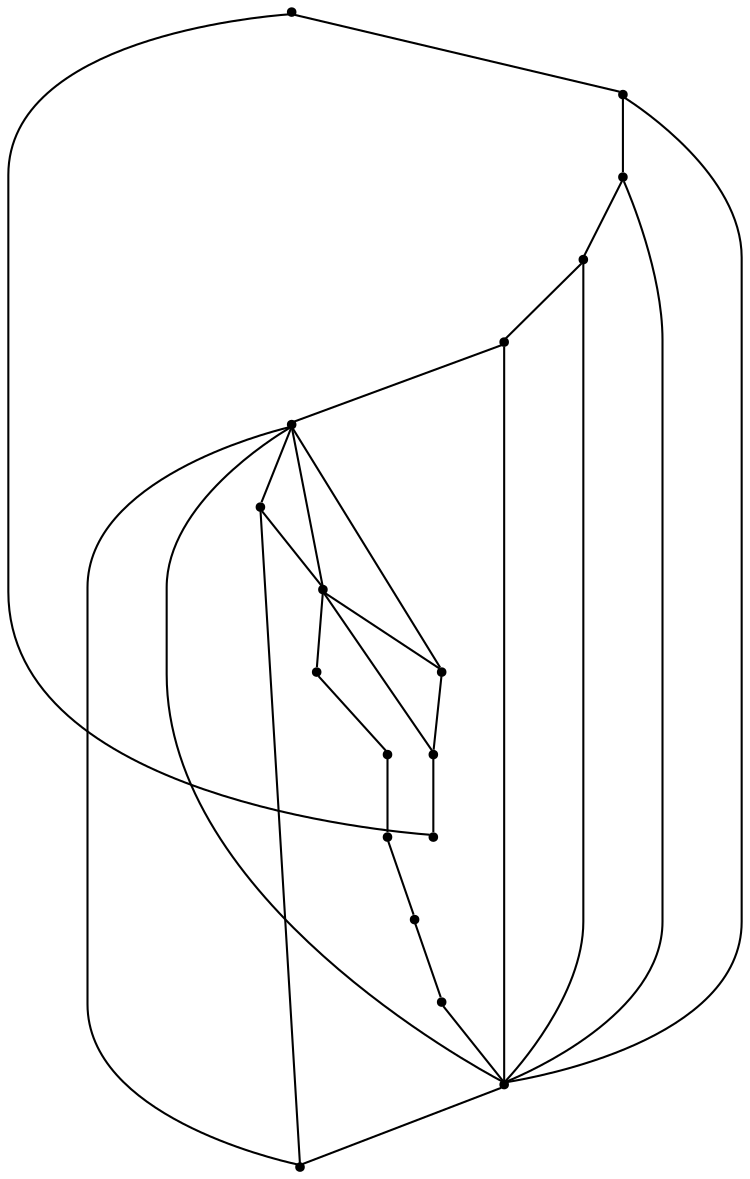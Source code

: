 graph {
  node [shape=point,comment="{\"directed\":false,\"doi\":\"10.1007/978-3-030-68766-3_37\",\"figure\":\"3 (3)\"}"]

  v0 [pos="1453.042908533531,574.8758155514209"]
  v1 [pos="1516.2540879434416,554.243661701588"]
  v2 [pos="1558.511802718792,524.589185017315"]
  v3 [pos="1592.2286391710488,484.3959474985193"]
  v4 [pos="1615.653213305767,432.43823382779095"]
  v5 [pos="1426.822097318965,456.98764055237615"]
  v6 [pos="1489.2320308716733,422.58672818887766"]
  v7 [pos="1463.3581898582759,446.3944486994003"]
  v8 [pos="1502.8841462093246,386.60655323857725"]
  v9 [pos="1527.8870802539313,206.4466224483158"]
  v10 [pos="1313.4196259938337,544.100415977788"]
  v11 [pos="1394.9545710244076,575.0383455551198"]
  v12 [pos="1462.6205642129803,307.2822461124829"]
  v13 [pos="1353.3239016359762,415.5816595944"]
  v14 [pos="1343.4306884337009,377.04678768455074"]
  v15 [pos="1390.1693200331783,449.8116483859334"]
  v16 [pos="1403.977799289949,299.4396011452659"]
  v17 [pos="1266.5506699322843,252.96593975896917"]

  v0 -- v11 [id="-1",pos="1453.042908533531,574.8758155514209 1443.415251294873,576.3317080046938 1433.516278038853,577.0762021899172 1423.4433903330046,577.0762021899172 1413.7690095996154,577.0762021899172 1404.2550545992506,576.3894505973117 1394.9545710244076,575.0383455551198"]
  v15 -- v0 [id="-2",pos="1390.1693200331783,449.8116483859334 1453.042908533531,574.8758155514209 1453.042908533531,574.8758155514209 1453.042908533531,574.8758155514209"]
  v6 -- v4 [id="-3",pos="1489.2320308716733,422.58672818887766 1615.653213305767,432.43823382779095 1615.653213305767,432.43823382779095 1615.653213305767,432.43823382779095"]
  v6 -- v2 [id="-4",pos="1489.2320308716733,422.58672818887766 1558.511802718792,524.589185017315 1558.511802718792,524.589185017315 1558.511802718792,524.589185017315"]
  v6 -- v3 [id="-5",pos="1489.2320308716733,422.58672818887766 1592.2286391710488,484.3959474985193 1592.2286391710488,484.3959474985193 1592.2286391710488,484.3959474985193"]
  v1 -- v7 [id="-6",pos="1516.2540879434416,554.243661701588 1463.3581898582759,446.3944486994003 1463.3581898582759,446.3944486994003 1463.3581898582759,446.3944486994003"]
  v17 -- v10 [id="-7",pos="1266.5506699322843,252.96593975896917 1239.5374856691233,287.05578729207775 1223.4115243050144,330.16782556306896 1223.4115243050144,377.04678768455074 1223.4115243050144,446.8691792556666 1259.1848098773758,508.3351293599367 1313.4196259938337,544.100415977788"]
  v17 -- v9 [id="-8",pos="1266.5506699322843,252.96593975896917 1303.1831187911343,206.69428298843945 1359.846980605757,177.01737317918423 1423.4433903330046,177.01737317918423 1461.7308652794463,177.01737317918423 1497.5056373680768,187.77377285049772 1527.8870802539313,206.4466224483158"]
  v16 -- v12 [id="-9",pos="1403.977799289949,299.4396011452659 1410.1972598668667,297.86352854746985 1416.723593185404,297.03497101229345 1423.4432631561692,297.03497101229345 1437.6797579260938,297.03497101229345 1451.0477499483443,300.753322450112 1462.6205642129803,307.2822461124829"]
  v1 -- v0 [id="-10",pos="1516.2540879434416,554.243661701588 1496.8771221320887,564.4594416941457 1475.5942529099339,571.5514007012046 1453.042908533531,574.8758155514209"]
  v5 -- v15 [id="-11",pos="1426.822097318965,456.98764055237615 1411.5667310828997,457.05854076916967 1400.2941442996166,454.4705925432931 1390.1693200331783,449.8116483859334"]
  v15 -- v13 [id="-12",pos="1390.1693200331783,449.8116483859334 1374.5106666249449,442.6596597526815 1361.5734878940198,430.59334257978384 1353.3239016359762,415.5816595944"]
  v13 -- v14 [id="-13",pos="1353.3239016359762,415.5816595944 1347.0133447948892,404.1584460551196 1343.4305930510743,391.0210054698815 1343.4306884337009,377.04678768455074"]
  v15 -- v1 [id="-14",pos="1390.1693200331783,449.8116483859334 1432.674139399703,508.83700088730524 1474.7058291443464,543.6462730644791 1516.2540879434416,554.243661701588"]
  v12 -- v8 [id="-15",pos="1462.6205642129803,307.2822461124829 1486.996974490092,320.9862826997827 1503.4560604380995,347.09607315362575 1503.4560604380995,377.04675589073156 1503.4560604380995,380.2822963317362 1503.2640149739696,383.4729763860065 1502.8841462093246,386.60655323857725"]
  v15 -- v11 [id="-16",pos="1390.1693200331783,449.8116483859334 1394.9545710244076,575.0383455551198 1394.9545710244076,575.0383455551198 1394.9545710244076,575.0383455551198"]
  v14 -- v16 [id="-17",pos="1343.4306884337009,377.04678768455074 1343.4305930510743,339.5806925253904 1369.1889241931715,308.1249104870574 1403.977799289949,299.4396011452659"]
  v2 -- v1 [id="-18",pos="1558.511802718792,524.589185017315 1545.8306624535212,536.2069066167414 1531.6448671025191,546.2100423731442 1516.2540879434416,554.243661701588"]
  v9 -- v4 [id="-19",pos="1527.8870802539313,206.4466224483158 1585.2373143502282,241.6037877861579 1623.475256360995,304.859215527262 1623.475256360995,377.04678768455074 1623.475256360995,396.26999113786434 1620.7636857779112,414.85978671437204 1615.653213305767,432.43823382779095"]
  v6 -- v9 [id="-20",pos="1489.2320308716733,422.58672818887766 1555.2311490729219,393.8491852500421 1568.1165788583896,321.8010844084771 1527.8870802539313,206.4466224483158"]
  v8 -- v6 [id="-21",pos="1502.8841462093246,386.60655323857725 1501.3114941059293,399.86998664238126 1496.488504276951,412.1363365612512 1489.2320308716733,422.58672818887766"]
  v6 -- v7 [id="-22",pos="1489.2320308716733,422.58672818887766 1482.4947921780154,432.3134074999932 1473.6525153786893,440.46916498248606 1463.3581898582759,446.3944486994003"]
  v7 -- v5 [id="-23",pos="1463.3581898582759,446.3944486994003 1451.6166904300883,453.18059184700587 1437.9829195751904,457.05854076916967 1426.822097318965,456.98764055237615"]
  v1 -- v6 [id="-24",pos="1516.2540879434416,554.243661701588 1506.885892511889,494.4973843500846 1497.880246443841,450.6075748555339 1489.2320308716733,422.58672818887766"]
  v1 -- v5 [id="-25",pos="1516.2540879434416,554.243661701588 1456.6320931820715,489.4049683304344 1426.8232419104836,456.9877041400145 1426.822097318965,456.98764055237615"]
  v11 -- v10 [id="-26",pos="1394.9545710244076,575.0383455551198 1365.1442775012674,570.8115313200864 1337.4584458883205,559.99204641539 1313.4196259938337,544.100415977788"]
  v4 -- v3 [id="-27",pos="1615.653213305767,432.43823382779095 1610.3604185545805,451.0233939226056 1602.4013329960972,468.4839884000123 1592.2286391710488,484.3959474985193"]
  v3 -- v2 [id="-28",pos="1592.2286391710488,484.3959474985193 1582.7927348031617,499.24948588355926 1571.4327957127057,512.7569149341806 1558.511802718792,524.589185017315"]
}